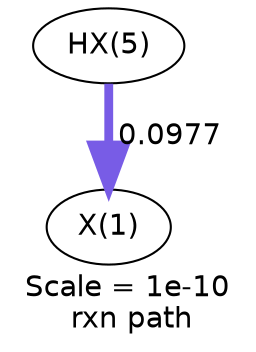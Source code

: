 digraph reaction_paths {
center=1;
s32 -> s31[fontname="Helvetica", style="setlinewidth(4.24)", arrowsize=2.12, color="0.7, 0.598, 0.9"
, label=" 0.0977"];
s31 [ fontname="Helvetica", label="X(1)"];
s32 [ fontname="Helvetica", label="HX(5)"];
 label = "Scale = 1e-10\l rxn path";
 fontname = "Helvetica";
}
